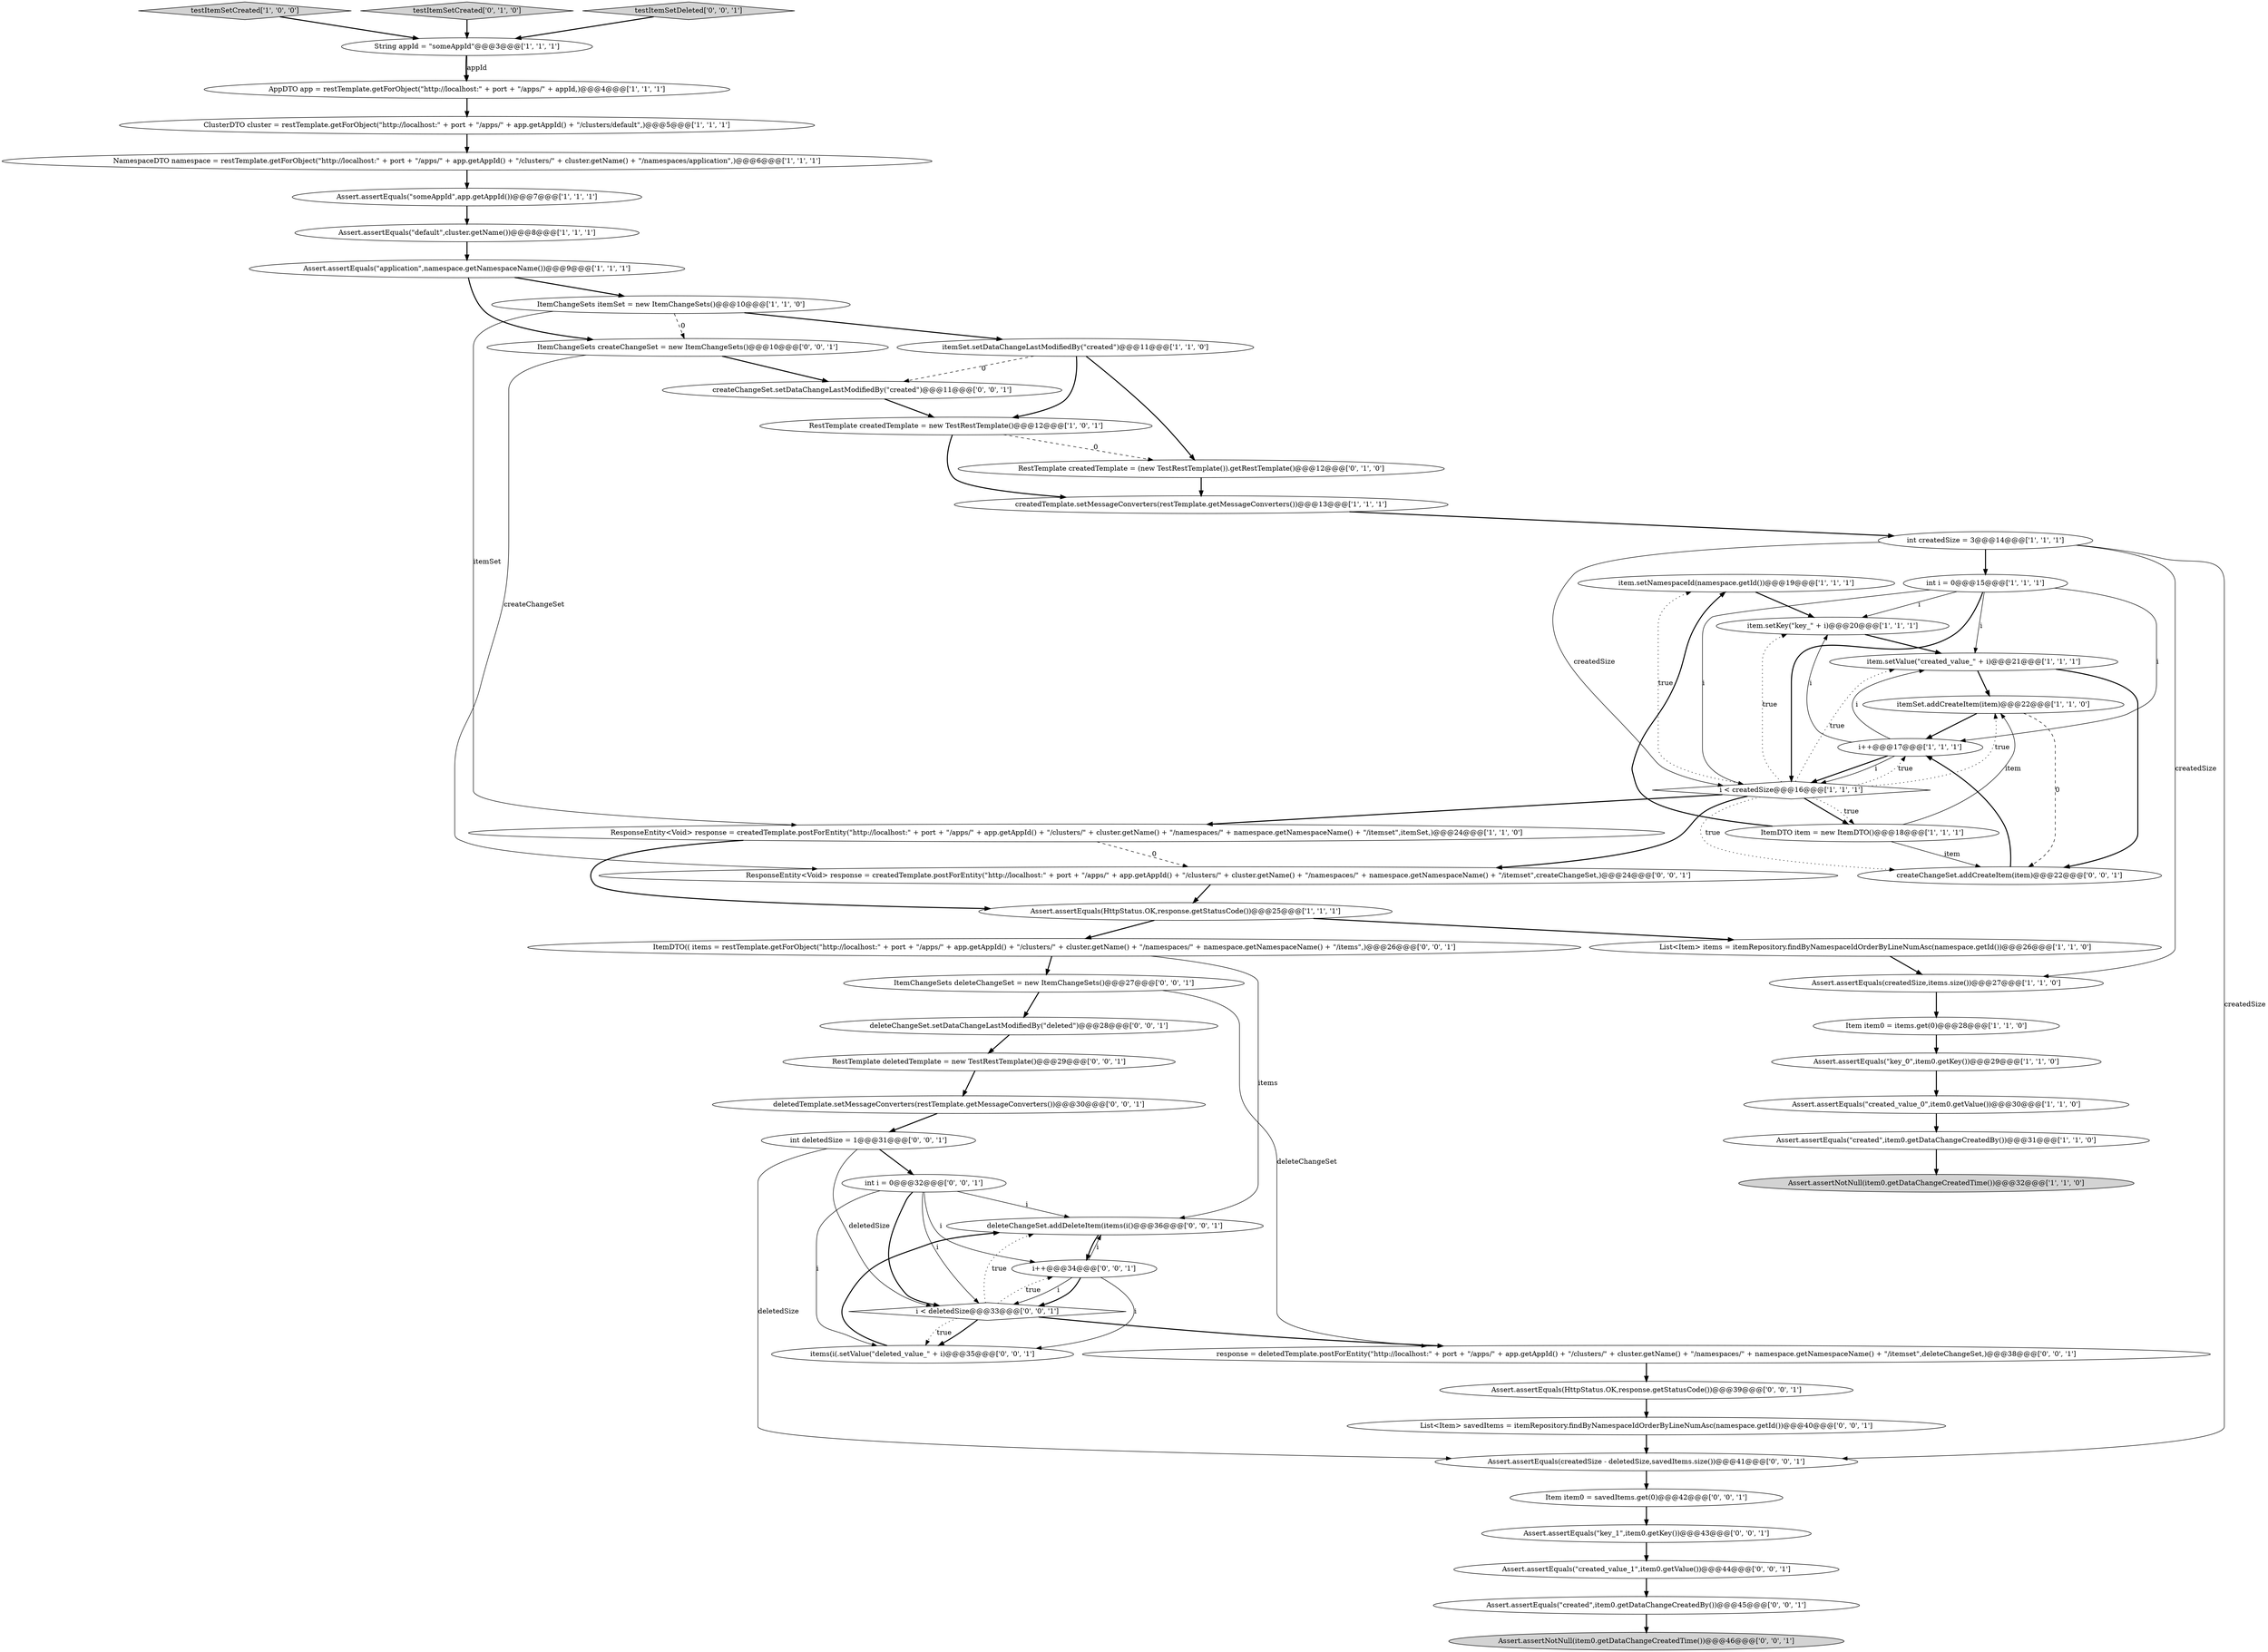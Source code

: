 digraph {
19 [style = filled, label = "item.setNamespaceId(namespace.getId())@@@19@@@['1', '1', '1']", fillcolor = white, shape = ellipse image = "AAA0AAABBB1BBB"];
33 [style = filled, label = "List<Item> savedItems = itemRepository.findByNamespaceIdOrderByLineNumAsc(namespace.getId())@@@40@@@['0', '0', '1']", fillcolor = white, shape = ellipse image = "AAA0AAABBB3BBB"];
30 [style = filled, label = "RestTemplate createdTemplate = (new TestRestTemplate()).getRestTemplate()@@@12@@@['0', '1', '0']", fillcolor = white, shape = ellipse image = "AAA1AAABBB2BBB"];
46 [style = filled, label = "deleteChangeSet.setDataChangeLastModifiedBy(\"deleted\")@@@28@@@['0', '0', '1']", fillcolor = white, shape = ellipse image = "AAA0AAABBB3BBB"];
18 [style = filled, label = "RestTemplate createdTemplate = new TestRestTemplate()@@@12@@@['1', '0', '1']", fillcolor = white, shape = ellipse image = "AAA0AAABBB1BBB"];
10 [style = filled, label = "int createdSize = 3@@@14@@@['1', '1', '1']", fillcolor = white, shape = ellipse image = "AAA0AAABBB1BBB"];
32 [style = filled, label = "ItemDTO(( items = restTemplate.getForObject(\"http://localhost:\" + port + \"/apps/\" + app.getAppId() + \"/clusters/\" + cluster.getName() + \"/namespaces/\" + namespace.getNamespaceName() + \"/items\",)@@@26@@@['0', '0', '1']", fillcolor = white, shape = ellipse image = "AAA0AAABBB3BBB"];
42 [style = filled, label = "Assert.assertEquals(\"created_value_1\",item0.getValue())@@@44@@@['0', '0', '1']", fillcolor = white, shape = ellipse image = "AAA0AAABBB3BBB"];
28 [style = filled, label = "ResponseEntity<Void> response = createdTemplate.postForEntity(\"http://localhost:\" + port + \"/apps/\" + app.getAppId() + \"/clusters/\" + cluster.getName() + \"/namespaces/\" + namespace.getNamespaceName() + \"/itemset\",itemSet,)@@@24@@@['1', '1', '0']", fillcolor = white, shape = ellipse image = "AAA0AAABBB1BBB"];
44 [style = filled, label = "Assert.assertEquals(HttpStatus.OK,response.getStatusCode())@@@39@@@['0', '0', '1']", fillcolor = white, shape = ellipse image = "AAA0AAABBB3BBB"];
45 [style = filled, label = "Assert.assertEquals(createdSize - deletedSize,savedItems.size())@@@41@@@['0', '0', '1']", fillcolor = white, shape = ellipse image = "AAA0AAABBB3BBB"];
20 [style = filled, label = "Item item0 = items.get(0)@@@28@@@['1', '1', '0']", fillcolor = white, shape = ellipse image = "AAA0AAABBB1BBB"];
21 [style = filled, label = "Assert.assertEquals(\"someAppId\",app.getAppId())@@@7@@@['1', '1', '1']", fillcolor = white, shape = ellipse image = "AAA0AAABBB1BBB"];
29 [style = filled, label = "item.setKey(\"key_\" + i)@@@20@@@['1', '1', '1']", fillcolor = white, shape = ellipse image = "AAA0AAABBB1BBB"];
27 [style = filled, label = "createdTemplate.setMessageConverters(restTemplate.getMessageConverters())@@@13@@@['1', '1', '1']", fillcolor = white, shape = ellipse image = "AAA0AAABBB1BBB"];
51 [style = filled, label = "deleteChangeSet.addDeleteItem(items(i()@@@36@@@['0', '0', '1']", fillcolor = white, shape = ellipse image = "AAA0AAABBB3BBB"];
56 [style = filled, label = "i < deletedSize@@@33@@@['0', '0', '1']", fillcolor = white, shape = diamond image = "AAA0AAABBB3BBB"];
0 [style = filled, label = "testItemSetCreated['1', '0', '0']", fillcolor = lightgray, shape = diamond image = "AAA0AAABBB1BBB"];
12 [style = filled, label = "Assert.assertEquals(\"key_0\",item0.getKey())@@@29@@@['1', '1', '0']", fillcolor = white, shape = ellipse image = "AAA0AAABBB1BBB"];
26 [style = filled, label = "itemSet.setDataChangeLastModifiedBy(\"created\")@@@11@@@['1', '1', '0']", fillcolor = white, shape = ellipse image = "AAA0AAABBB1BBB"];
31 [style = filled, label = "testItemSetCreated['0', '1', '0']", fillcolor = lightgray, shape = diamond image = "AAA0AAABBB2BBB"];
2 [style = filled, label = "Assert.assertEquals(createdSize,items.size())@@@27@@@['1', '1', '0']", fillcolor = white, shape = ellipse image = "AAA0AAABBB1BBB"];
13 [style = filled, label = "itemSet.addCreateItem(item)@@@22@@@['1', '1', '0']", fillcolor = white, shape = ellipse image = "AAA0AAABBB1BBB"];
50 [style = filled, label = "Assert.assertEquals(\"created\",item0.getDataChangeCreatedBy())@@@45@@@['0', '0', '1']", fillcolor = white, shape = ellipse image = "AAA0AAABBB3BBB"];
55 [style = filled, label = "ItemChangeSets createChangeSet = new ItemChangeSets()@@@10@@@['0', '0', '1']", fillcolor = white, shape = ellipse image = "AAA0AAABBB3BBB"];
3 [style = filled, label = "i++@@@17@@@['1', '1', '1']", fillcolor = white, shape = ellipse image = "AAA0AAABBB1BBB"];
7 [style = filled, label = "String appId = \"someAppId\"@@@3@@@['1', '1', '1']", fillcolor = white, shape = ellipse image = "AAA0AAABBB1BBB"];
38 [style = filled, label = "items(i(.setValue(\"deleted_value_\" + i)@@@35@@@['0', '0', '1']", fillcolor = white, shape = ellipse image = "AAA0AAABBB3BBB"];
54 [style = filled, label = "ResponseEntity<Void> response = createdTemplate.postForEntity(\"http://localhost:\" + port + \"/apps/\" + app.getAppId() + \"/clusters/\" + cluster.getName() + \"/namespaces/\" + namespace.getNamespaceName() + \"/itemset\",createChangeSet,)@@@24@@@['0', '0', '1']", fillcolor = white, shape = ellipse image = "AAA0AAABBB3BBB"];
35 [style = filled, label = "Assert.assertNotNull(item0.getDataChangeCreatedTime())@@@46@@@['0', '0', '1']", fillcolor = lightgray, shape = ellipse image = "AAA0AAABBB3BBB"];
16 [style = filled, label = "Assert.assertEquals(\"default\",cluster.getName())@@@8@@@['1', '1', '1']", fillcolor = white, shape = ellipse image = "AAA0AAABBB1BBB"];
47 [style = filled, label = "RestTemplate deletedTemplate = new TestRestTemplate()@@@29@@@['0', '0', '1']", fillcolor = white, shape = ellipse image = "AAA0AAABBB3BBB"];
53 [style = filled, label = "int deletedSize = 1@@@31@@@['0', '0', '1']", fillcolor = white, shape = ellipse image = "AAA0AAABBB3BBB"];
1 [style = filled, label = "Assert.assertEquals(\"created\",item0.getDataChangeCreatedBy())@@@31@@@['1', '1', '0']", fillcolor = white, shape = ellipse image = "AAA0AAABBB1BBB"];
43 [style = filled, label = "i++@@@34@@@['0', '0', '1']", fillcolor = white, shape = ellipse image = "AAA0AAABBB3BBB"];
14 [style = filled, label = "NamespaceDTO namespace = restTemplate.getForObject(\"http://localhost:\" + port + \"/apps/\" + app.getAppId() + \"/clusters/\" + cluster.getName() + \"/namespaces/application\",)@@@6@@@['1', '1', '1']", fillcolor = white, shape = ellipse image = "AAA0AAABBB1BBB"];
9 [style = filled, label = "Assert.assertEquals(\"application\",namespace.getNamespaceName())@@@9@@@['1', '1', '1']", fillcolor = white, shape = ellipse image = "AAA0AAABBB1BBB"];
15 [style = filled, label = "ItemChangeSets itemSet = new ItemChangeSets()@@@10@@@['1', '1', '0']", fillcolor = white, shape = ellipse image = "AAA0AAABBB1BBB"];
25 [style = filled, label = "ItemDTO item = new ItemDTO()@@@18@@@['1', '1', '1']", fillcolor = white, shape = ellipse image = "AAA0AAABBB1BBB"];
34 [style = filled, label = "Assert.assertEquals(\"key_1\",item0.getKey())@@@43@@@['0', '0', '1']", fillcolor = white, shape = ellipse image = "AAA0AAABBB3BBB"];
24 [style = filled, label = "AppDTO app = restTemplate.getForObject(\"http://localhost:\" + port + \"/apps/\" + appId,)@@@4@@@['1', '1', '1']", fillcolor = white, shape = ellipse image = "AAA0AAABBB1BBB"];
41 [style = filled, label = "createChangeSet.addCreateItem(item)@@@22@@@['0', '0', '1']", fillcolor = white, shape = ellipse image = "AAA0AAABBB3BBB"];
11 [style = filled, label = "Assert.assertEquals(HttpStatus.OK,response.getStatusCode())@@@25@@@['1', '1', '1']", fillcolor = white, shape = ellipse image = "AAA0AAABBB1BBB"];
52 [style = filled, label = "deletedTemplate.setMessageConverters(restTemplate.getMessageConverters())@@@30@@@['0', '0', '1']", fillcolor = white, shape = ellipse image = "AAA0AAABBB3BBB"];
48 [style = filled, label = "int i = 0@@@32@@@['0', '0', '1']", fillcolor = white, shape = ellipse image = "AAA0AAABBB3BBB"];
8 [style = filled, label = "item.setValue(\"created_value_\" + i)@@@21@@@['1', '1', '1']", fillcolor = white, shape = ellipse image = "AAA0AAABBB1BBB"];
17 [style = filled, label = "List<Item> items = itemRepository.findByNamespaceIdOrderByLineNumAsc(namespace.getId())@@@26@@@['1', '1', '0']", fillcolor = white, shape = ellipse image = "AAA0AAABBB1BBB"];
49 [style = filled, label = "ItemChangeSets deleteChangeSet = new ItemChangeSets()@@@27@@@['0', '0', '1']", fillcolor = white, shape = ellipse image = "AAA0AAABBB3BBB"];
4 [style = filled, label = "ClusterDTO cluster = restTemplate.getForObject(\"http://localhost:\" + port + \"/apps/\" + app.getAppId() + \"/clusters/default\",)@@@5@@@['1', '1', '1']", fillcolor = white, shape = ellipse image = "AAA0AAABBB1BBB"];
22 [style = filled, label = "int i = 0@@@15@@@['1', '1', '1']", fillcolor = white, shape = ellipse image = "AAA0AAABBB1BBB"];
40 [style = filled, label = "testItemSetDeleted['0', '0', '1']", fillcolor = lightgray, shape = diamond image = "AAA0AAABBB3BBB"];
36 [style = filled, label = "response = deletedTemplate.postForEntity(\"http://localhost:\" + port + \"/apps/\" + app.getAppId() + \"/clusters/\" + cluster.getName() + \"/namespaces/\" + namespace.getNamespaceName() + \"/itemset\",deleteChangeSet,)@@@38@@@['0', '0', '1']", fillcolor = white, shape = ellipse image = "AAA0AAABBB3BBB"];
37 [style = filled, label = "Item item0 = savedItems.get(0)@@@42@@@['0', '0', '1']", fillcolor = white, shape = ellipse image = "AAA0AAABBB3BBB"];
5 [style = filled, label = "Assert.assertEquals(\"created_value_0\",item0.getValue())@@@30@@@['1', '1', '0']", fillcolor = white, shape = ellipse image = "AAA0AAABBB1BBB"];
6 [style = filled, label = "Assert.assertNotNull(item0.getDataChangeCreatedTime())@@@32@@@['1', '1', '0']", fillcolor = lightgray, shape = ellipse image = "AAA0AAABBB1BBB"];
39 [style = filled, label = "createChangeSet.setDataChangeLastModifiedBy(\"created\")@@@11@@@['0', '0', '1']", fillcolor = white, shape = ellipse image = "AAA0AAABBB3BBB"];
23 [style = filled, label = "i < createdSize@@@16@@@['1', '1', '1']", fillcolor = white, shape = diamond image = "AAA0AAABBB1BBB"];
53->45 [style = solid, label="deletedSize"];
3->29 [style = solid, label="i"];
55->54 [style = solid, label="createChangeSet"];
46->47 [style = bold, label=""];
7->24 [style = bold, label=""];
29->8 [style = bold, label=""];
25->19 [style = bold, label=""];
5->1 [style = bold, label=""];
56->36 [style = bold, label=""];
25->41 [style = solid, label="item"];
48->38 [style = solid, label="i"];
42->50 [style = bold, label=""];
39->18 [style = bold, label=""];
51->43 [style = bold, label=""];
30->27 [style = bold, label=""];
3->23 [style = bold, label=""];
48->56 [style = bold, label=""];
22->23 [style = solid, label="i"];
19->29 [style = bold, label=""];
23->13 [style = dotted, label="true"];
15->26 [style = bold, label=""];
18->30 [style = dashed, label="0"];
56->38 [style = bold, label=""];
7->24 [style = solid, label="appId"];
15->28 [style = solid, label="itemSet"];
55->39 [style = bold, label=""];
28->54 [style = dashed, label="0"];
28->11 [style = bold, label=""];
52->53 [style = bold, label=""];
26->39 [style = dashed, label="0"];
23->3 [style = dotted, label="true"];
17->2 [style = bold, label=""];
48->56 [style = solid, label="i"];
9->55 [style = bold, label=""];
34->42 [style = bold, label=""];
26->18 [style = bold, label=""];
22->8 [style = solid, label="i"];
43->56 [style = bold, label=""];
13->41 [style = dashed, label="0"];
14->21 [style = bold, label=""];
0->7 [style = bold, label=""];
11->17 [style = bold, label=""];
23->54 [style = bold, label=""];
56->38 [style = dotted, label="true"];
11->32 [style = bold, label=""];
37->34 [style = bold, label=""];
40->7 [style = bold, label=""];
50->35 [style = bold, label=""];
41->3 [style = bold, label=""];
43->56 [style = solid, label="i"];
32->51 [style = solid, label="items"];
23->29 [style = dotted, label="true"];
10->45 [style = solid, label="createdSize"];
18->27 [style = bold, label=""];
20->12 [style = bold, label=""];
33->45 [style = bold, label=""];
38->51 [style = bold, label=""];
8->41 [style = bold, label=""];
23->25 [style = bold, label=""];
48->51 [style = solid, label="i"];
21->16 [style = bold, label=""];
23->19 [style = dotted, label="true"];
24->4 [style = bold, label=""];
3->8 [style = solid, label="i"];
56->51 [style = dotted, label="true"];
9->15 [style = bold, label=""];
10->2 [style = solid, label="createdSize"];
10->22 [style = bold, label=""];
47->52 [style = bold, label=""];
43->38 [style = solid, label="i"];
53->48 [style = bold, label=""];
3->23 [style = solid, label="i"];
36->44 [style = bold, label=""];
53->56 [style = solid, label="deletedSize"];
8->13 [style = bold, label=""];
13->3 [style = bold, label=""];
49->36 [style = solid, label="deleteChangeSet"];
56->43 [style = dotted, label="true"];
23->41 [style = dotted, label="true"];
48->43 [style = solid, label="i"];
15->55 [style = dashed, label="0"];
10->23 [style = solid, label="createdSize"];
43->51 [style = solid, label="i"];
1->6 [style = bold, label=""];
22->29 [style = solid, label="i"];
54->11 [style = bold, label=""];
22->3 [style = solid, label="i"];
12->5 [style = bold, label=""];
32->49 [style = bold, label=""];
23->8 [style = dotted, label="true"];
2->20 [style = bold, label=""];
27->10 [style = bold, label=""];
23->25 [style = dotted, label="true"];
25->13 [style = solid, label="item"];
4->14 [style = bold, label=""];
49->46 [style = bold, label=""];
23->28 [style = bold, label=""];
45->37 [style = bold, label=""];
22->23 [style = bold, label=""];
44->33 [style = bold, label=""];
26->30 [style = bold, label=""];
31->7 [style = bold, label=""];
16->9 [style = bold, label=""];
}

